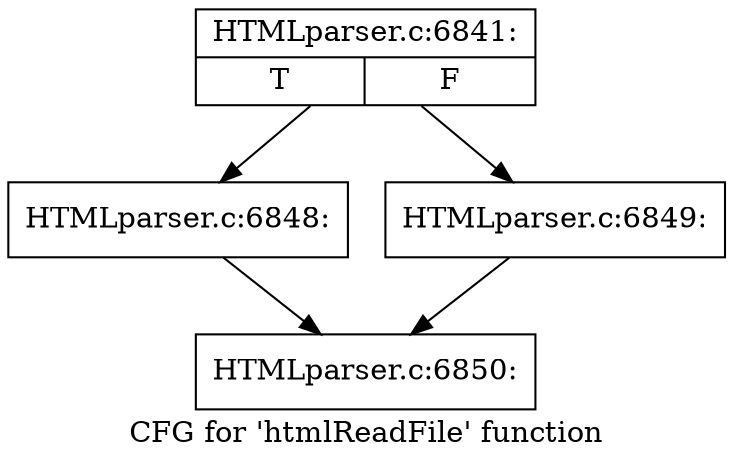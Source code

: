 digraph "CFG for 'htmlReadFile' function" {
	label="CFG for 'htmlReadFile' function";

	Node0x5630c5e0e850 [shape=record,label="{HTMLparser.c:6841:|{<s0>T|<s1>F}}"];
	Node0x5630c5e0e850 -> Node0x5630c5e11d40;
	Node0x5630c5e0e850 -> Node0x5630c5e11d90;
	Node0x5630c5e11d40 [shape=record,label="{HTMLparser.c:6848:}"];
	Node0x5630c5e11d40 -> Node0x5630c5e0e720;
	Node0x5630c5e11d90 [shape=record,label="{HTMLparser.c:6849:}"];
	Node0x5630c5e11d90 -> Node0x5630c5e0e720;
	Node0x5630c5e0e720 [shape=record,label="{HTMLparser.c:6850:}"];
}
